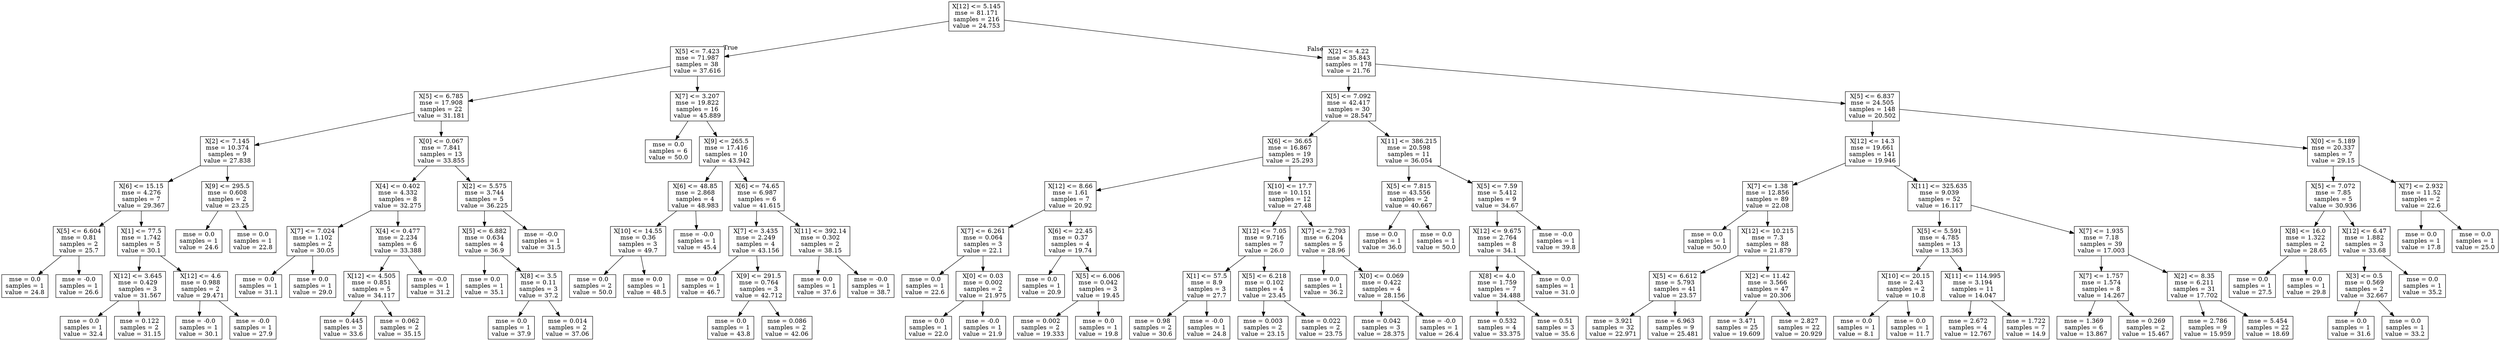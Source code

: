 digraph Tree {
node [shape=box] ;
0 [label="X[12] <= 5.145\nmse = 81.171\nsamples = 216\nvalue = 24.753"] ;
1 [label="X[5] <= 7.423\nmse = 71.987\nsamples = 38\nvalue = 37.616"] ;
0 -> 1 [labeldistance=2.5, labelangle=45, headlabel="True"] ;
2 [label="X[5] <= 6.785\nmse = 17.908\nsamples = 22\nvalue = 31.181"] ;
1 -> 2 ;
3 [label="X[2] <= 7.145\nmse = 10.374\nsamples = 9\nvalue = 27.838"] ;
2 -> 3 ;
4 [label="X[6] <= 15.15\nmse = 4.276\nsamples = 7\nvalue = 29.367"] ;
3 -> 4 ;
5 [label="X[5] <= 6.604\nmse = 0.81\nsamples = 2\nvalue = 25.7"] ;
4 -> 5 ;
6 [label="mse = 0.0\nsamples = 1\nvalue = 24.8"] ;
5 -> 6 ;
7 [label="mse = -0.0\nsamples = 1\nvalue = 26.6"] ;
5 -> 7 ;
8 [label="X[1] <= 77.5\nmse = 1.742\nsamples = 5\nvalue = 30.1"] ;
4 -> 8 ;
9 [label="X[12] <= 3.645\nmse = 0.429\nsamples = 3\nvalue = 31.567"] ;
8 -> 9 ;
10 [label="mse = 0.0\nsamples = 1\nvalue = 32.4"] ;
9 -> 10 ;
11 [label="mse = 0.122\nsamples = 2\nvalue = 31.15"] ;
9 -> 11 ;
12 [label="X[12] <= 4.6\nmse = 0.988\nsamples = 2\nvalue = 29.471"] ;
8 -> 12 ;
13 [label="mse = -0.0\nsamples = 1\nvalue = 30.1"] ;
12 -> 13 ;
14 [label="mse = -0.0\nsamples = 1\nvalue = 27.9"] ;
12 -> 14 ;
15 [label="X[9] <= 295.5\nmse = 0.608\nsamples = 2\nvalue = 23.25"] ;
3 -> 15 ;
16 [label="mse = 0.0\nsamples = 1\nvalue = 24.6"] ;
15 -> 16 ;
17 [label="mse = 0.0\nsamples = 1\nvalue = 22.8"] ;
15 -> 17 ;
18 [label="X[0] <= 0.067\nmse = 7.841\nsamples = 13\nvalue = 33.855"] ;
2 -> 18 ;
19 [label="X[4] <= 0.402\nmse = 4.332\nsamples = 8\nvalue = 32.275"] ;
18 -> 19 ;
20 [label="X[7] <= 7.024\nmse = 1.102\nsamples = 2\nvalue = 30.05"] ;
19 -> 20 ;
21 [label="mse = 0.0\nsamples = 1\nvalue = 31.1"] ;
20 -> 21 ;
22 [label="mse = 0.0\nsamples = 1\nvalue = 29.0"] ;
20 -> 22 ;
23 [label="X[4] <= 0.477\nmse = 2.234\nsamples = 6\nvalue = 33.388"] ;
19 -> 23 ;
24 [label="X[12] <= 4.505\nmse = 0.851\nsamples = 5\nvalue = 34.117"] ;
23 -> 24 ;
25 [label="mse = 0.445\nsamples = 3\nvalue = 33.6"] ;
24 -> 25 ;
26 [label="mse = 0.062\nsamples = 2\nvalue = 35.15"] ;
24 -> 26 ;
27 [label="mse = -0.0\nsamples = 1\nvalue = 31.2"] ;
23 -> 27 ;
28 [label="X[2] <= 5.575\nmse = 3.744\nsamples = 5\nvalue = 36.225"] ;
18 -> 28 ;
29 [label="X[5] <= 6.882\nmse = 0.634\nsamples = 4\nvalue = 36.9"] ;
28 -> 29 ;
30 [label="mse = 0.0\nsamples = 1\nvalue = 35.1"] ;
29 -> 30 ;
31 [label="X[8] <= 3.5\nmse = 0.11\nsamples = 3\nvalue = 37.2"] ;
29 -> 31 ;
32 [label="mse = 0.0\nsamples = 1\nvalue = 37.9"] ;
31 -> 32 ;
33 [label="mse = 0.014\nsamples = 2\nvalue = 37.06"] ;
31 -> 33 ;
34 [label="mse = -0.0\nsamples = 1\nvalue = 31.5"] ;
28 -> 34 ;
35 [label="X[7] <= 3.207\nmse = 19.822\nsamples = 16\nvalue = 45.889"] ;
1 -> 35 ;
36 [label="mse = 0.0\nsamples = 6\nvalue = 50.0"] ;
35 -> 36 ;
37 [label="X[9] <= 265.5\nmse = 17.416\nsamples = 10\nvalue = 43.942"] ;
35 -> 37 ;
38 [label="X[6] <= 48.85\nmse = 2.868\nsamples = 4\nvalue = 48.983"] ;
37 -> 38 ;
39 [label="X[10] <= 14.55\nmse = 0.36\nsamples = 3\nvalue = 49.7"] ;
38 -> 39 ;
40 [label="mse = 0.0\nsamples = 2\nvalue = 50.0"] ;
39 -> 40 ;
41 [label="mse = 0.0\nsamples = 1\nvalue = 48.5"] ;
39 -> 41 ;
42 [label="mse = -0.0\nsamples = 1\nvalue = 45.4"] ;
38 -> 42 ;
43 [label="X[6] <= 74.65\nmse = 6.987\nsamples = 6\nvalue = 41.615"] ;
37 -> 43 ;
44 [label="X[7] <= 3.435\nmse = 2.249\nsamples = 4\nvalue = 43.156"] ;
43 -> 44 ;
45 [label="mse = 0.0\nsamples = 1\nvalue = 46.7"] ;
44 -> 45 ;
46 [label="X[9] <= 291.5\nmse = 0.764\nsamples = 3\nvalue = 42.712"] ;
44 -> 46 ;
47 [label="mse = 0.0\nsamples = 1\nvalue = 43.8"] ;
46 -> 47 ;
48 [label="mse = 0.086\nsamples = 2\nvalue = 42.06"] ;
46 -> 48 ;
49 [label="X[11] <= 392.14\nmse = 0.302\nsamples = 2\nvalue = 38.15"] ;
43 -> 49 ;
50 [label="mse = 0.0\nsamples = 1\nvalue = 37.6"] ;
49 -> 50 ;
51 [label="mse = -0.0\nsamples = 1\nvalue = 38.7"] ;
49 -> 51 ;
52 [label="X[2] <= 4.22\nmse = 35.843\nsamples = 178\nvalue = 21.76"] ;
0 -> 52 [labeldistance=2.5, labelangle=-45, headlabel="False"] ;
53 [label="X[5] <= 7.092\nmse = 42.417\nsamples = 30\nvalue = 28.547"] ;
52 -> 53 ;
54 [label="X[6] <= 36.65\nmse = 16.867\nsamples = 19\nvalue = 25.293"] ;
53 -> 54 ;
55 [label="X[12] <= 8.66\nmse = 1.61\nsamples = 7\nvalue = 20.92"] ;
54 -> 55 ;
56 [label="X[7] <= 6.261\nmse = 0.064\nsamples = 3\nvalue = 22.1"] ;
55 -> 56 ;
57 [label="mse = 0.0\nsamples = 1\nvalue = 22.6"] ;
56 -> 57 ;
58 [label="X[0] <= 0.03\nmse = 0.002\nsamples = 2\nvalue = 21.975"] ;
56 -> 58 ;
59 [label="mse = 0.0\nsamples = 1\nvalue = 22.0"] ;
58 -> 59 ;
60 [label="mse = -0.0\nsamples = 1\nvalue = 21.9"] ;
58 -> 60 ;
61 [label="X[6] <= 22.45\nmse = 0.37\nsamples = 4\nvalue = 19.74"] ;
55 -> 61 ;
62 [label="mse = 0.0\nsamples = 1\nvalue = 20.9"] ;
61 -> 62 ;
63 [label="X[5] <= 6.006\nmse = 0.042\nsamples = 3\nvalue = 19.45"] ;
61 -> 63 ;
64 [label="mse = 0.002\nsamples = 2\nvalue = 19.333"] ;
63 -> 64 ;
65 [label="mse = 0.0\nsamples = 1\nvalue = 19.8"] ;
63 -> 65 ;
66 [label="X[10] <= 17.7\nmse = 10.151\nsamples = 12\nvalue = 27.48"] ;
54 -> 66 ;
67 [label="X[12] <= 7.05\nmse = 9.716\nsamples = 7\nvalue = 26.0"] ;
66 -> 67 ;
68 [label="X[1] <= 57.5\nmse = 8.9\nsamples = 3\nvalue = 27.7"] ;
67 -> 68 ;
69 [label="mse = 0.98\nsamples = 2\nvalue = 30.6"] ;
68 -> 69 ;
70 [label="mse = -0.0\nsamples = 1\nvalue = 24.8"] ;
68 -> 70 ;
71 [label="X[5] <= 6.218\nmse = 0.102\nsamples = 4\nvalue = 23.45"] ;
67 -> 71 ;
72 [label="mse = 0.003\nsamples = 2\nvalue = 23.15"] ;
71 -> 72 ;
73 [label="mse = 0.022\nsamples = 2\nvalue = 23.75"] ;
71 -> 73 ;
74 [label="X[7] <= 2.793\nmse = 6.204\nsamples = 5\nvalue = 28.96"] ;
66 -> 74 ;
75 [label="mse = 0.0\nsamples = 1\nvalue = 36.2"] ;
74 -> 75 ;
76 [label="X[0] <= 0.069\nmse = 0.422\nsamples = 4\nvalue = 28.156"] ;
74 -> 76 ;
77 [label="mse = 0.042\nsamples = 3\nvalue = 28.375"] ;
76 -> 77 ;
78 [label="mse = -0.0\nsamples = 1\nvalue = 26.4"] ;
76 -> 78 ;
79 [label="X[11] <= 386.215\nmse = 20.598\nsamples = 11\nvalue = 36.054"] ;
53 -> 79 ;
80 [label="X[5] <= 7.815\nmse = 43.556\nsamples = 2\nvalue = 40.667"] ;
79 -> 80 ;
81 [label="mse = 0.0\nsamples = 1\nvalue = 36.0"] ;
80 -> 81 ;
82 [label="mse = 0.0\nsamples = 1\nvalue = 50.0"] ;
80 -> 82 ;
83 [label="X[5] <= 7.59\nmse = 5.412\nsamples = 9\nvalue = 34.67"] ;
79 -> 83 ;
84 [label="X[12] <= 9.675\nmse = 2.764\nsamples = 8\nvalue = 34.1"] ;
83 -> 84 ;
85 [label="X[8] <= 4.0\nmse = 1.759\nsamples = 7\nvalue = 34.488"] ;
84 -> 85 ;
86 [label="mse = 0.532\nsamples = 4\nvalue = 33.375"] ;
85 -> 86 ;
87 [label="mse = 0.51\nsamples = 3\nvalue = 35.6"] ;
85 -> 87 ;
88 [label="mse = 0.0\nsamples = 1\nvalue = 31.0"] ;
84 -> 88 ;
89 [label="mse = -0.0\nsamples = 1\nvalue = 39.8"] ;
83 -> 89 ;
90 [label="X[5] <= 6.837\nmse = 24.505\nsamples = 148\nvalue = 20.502"] ;
52 -> 90 ;
91 [label="X[12] <= 14.3\nmse = 19.661\nsamples = 141\nvalue = 19.946"] ;
90 -> 91 ;
92 [label="X[7] <= 1.38\nmse = 12.856\nsamples = 89\nvalue = 22.08"] ;
91 -> 92 ;
93 [label="mse = 0.0\nsamples = 1\nvalue = 50.0"] ;
92 -> 93 ;
94 [label="X[12] <= 10.215\nmse = 7.3\nsamples = 88\nvalue = 21.879"] ;
92 -> 94 ;
95 [label="X[5] <= 6.612\nmse = 5.793\nsamples = 41\nvalue = 23.57"] ;
94 -> 95 ;
96 [label="mse = 3.921\nsamples = 32\nvalue = 22.971"] ;
95 -> 96 ;
97 [label="mse = 6.963\nsamples = 9\nvalue = 25.481"] ;
95 -> 97 ;
98 [label="X[2] <= 11.42\nmse = 3.566\nsamples = 47\nvalue = 20.306"] ;
94 -> 98 ;
99 [label="mse = 3.471\nsamples = 25\nvalue = 19.609"] ;
98 -> 99 ;
100 [label="mse = 2.827\nsamples = 22\nvalue = 20.929"] ;
98 -> 100 ;
101 [label="X[11] <= 325.635\nmse = 9.039\nsamples = 52\nvalue = 16.117"] ;
91 -> 101 ;
102 [label="X[5] <= 5.591\nmse = 4.785\nsamples = 13\nvalue = 13.363"] ;
101 -> 102 ;
103 [label="X[10] <= 20.15\nmse = 2.43\nsamples = 2\nvalue = 10.8"] ;
102 -> 103 ;
104 [label="mse = 0.0\nsamples = 1\nvalue = 8.1"] ;
103 -> 104 ;
105 [label="mse = 0.0\nsamples = 1\nvalue = 11.7"] ;
103 -> 105 ;
106 [label="X[11] <= 114.995\nmse = 3.194\nsamples = 11\nvalue = 14.047"] ;
102 -> 106 ;
107 [label="mse = 2.672\nsamples = 4\nvalue = 12.767"] ;
106 -> 107 ;
108 [label="mse = 1.722\nsamples = 7\nvalue = 14.9"] ;
106 -> 108 ;
109 [label="X[7] <= 1.935\nmse = 7.18\nsamples = 39\nvalue = 17.003"] ;
101 -> 109 ;
110 [label="X[7] <= 1.757\nmse = 1.574\nsamples = 8\nvalue = 14.267"] ;
109 -> 110 ;
111 [label="mse = 1.369\nsamples = 6\nvalue = 13.867"] ;
110 -> 111 ;
112 [label="mse = 0.269\nsamples = 2\nvalue = 15.467"] ;
110 -> 112 ;
113 [label="X[2] <= 8.35\nmse = 6.211\nsamples = 31\nvalue = 17.702"] ;
109 -> 113 ;
114 [label="mse = 2.786\nsamples = 9\nvalue = 15.959"] ;
113 -> 114 ;
115 [label="mse = 5.454\nsamples = 22\nvalue = 18.69"] ;
113 -> 115 ;
116 [label="X[0] <= 5.189\nmse = 20.337\nsamples = 7\nvalue = 29.15"] ;
90 -> 116 ;
117 [label="X[5] <= 7.072\nmse = 7.85\nsamples = 5\nvalue = 30.936"] ;
116 -> 117 ;
118 [label="X[8] <= 16.0\nmse = 1.322\nsamples = 2\nvalue = 28.65"] ;
117 -> 118 ;
119 [label="mse = 0.0\nsamples = 1\nvalue = 27.5"] ;
118 -> 119 ;
120 [label="mse = 0.0\nsamples = 1\nvalue = 29.8"] ;
118 -> 120 ;
121 [label="X[12] <= 6.47\nmse = 1.882\nsamples = 3\nvalue = 33.68"] ;
117 -> 121 ;
122 [label="X[3] <= 0.5\nmse = 0.569\nsamples = 2\nvalue = 32.667"] ;
121 -> 122 ;
123 [label="mse = 0.0\nsamples = 1\nvalue = 31.6"] ;
122 -> 123 ;
124 [label="mse = 0.0\nsamples = 1\nvalue = 33.2"] ;
122 -> 124 ;
125 [label="mse = 0.0\nsamples = 1\nvalue = 35.2"] ;
121 -> 125 ;
126 [label="X[7] <= 2.932\nmse = 11.52\nsamples = 2\nvalue = 22.6"] ;
116 -> 126 ;
127 [label="mse = 0.0\nsamples = 1\nvalue = 17.8"] ;
126 -> 127 ;
128 [label="mse = 0.0\nsamples = 1\nvalue = 25.0"] ;
126 -> 128 ;
}